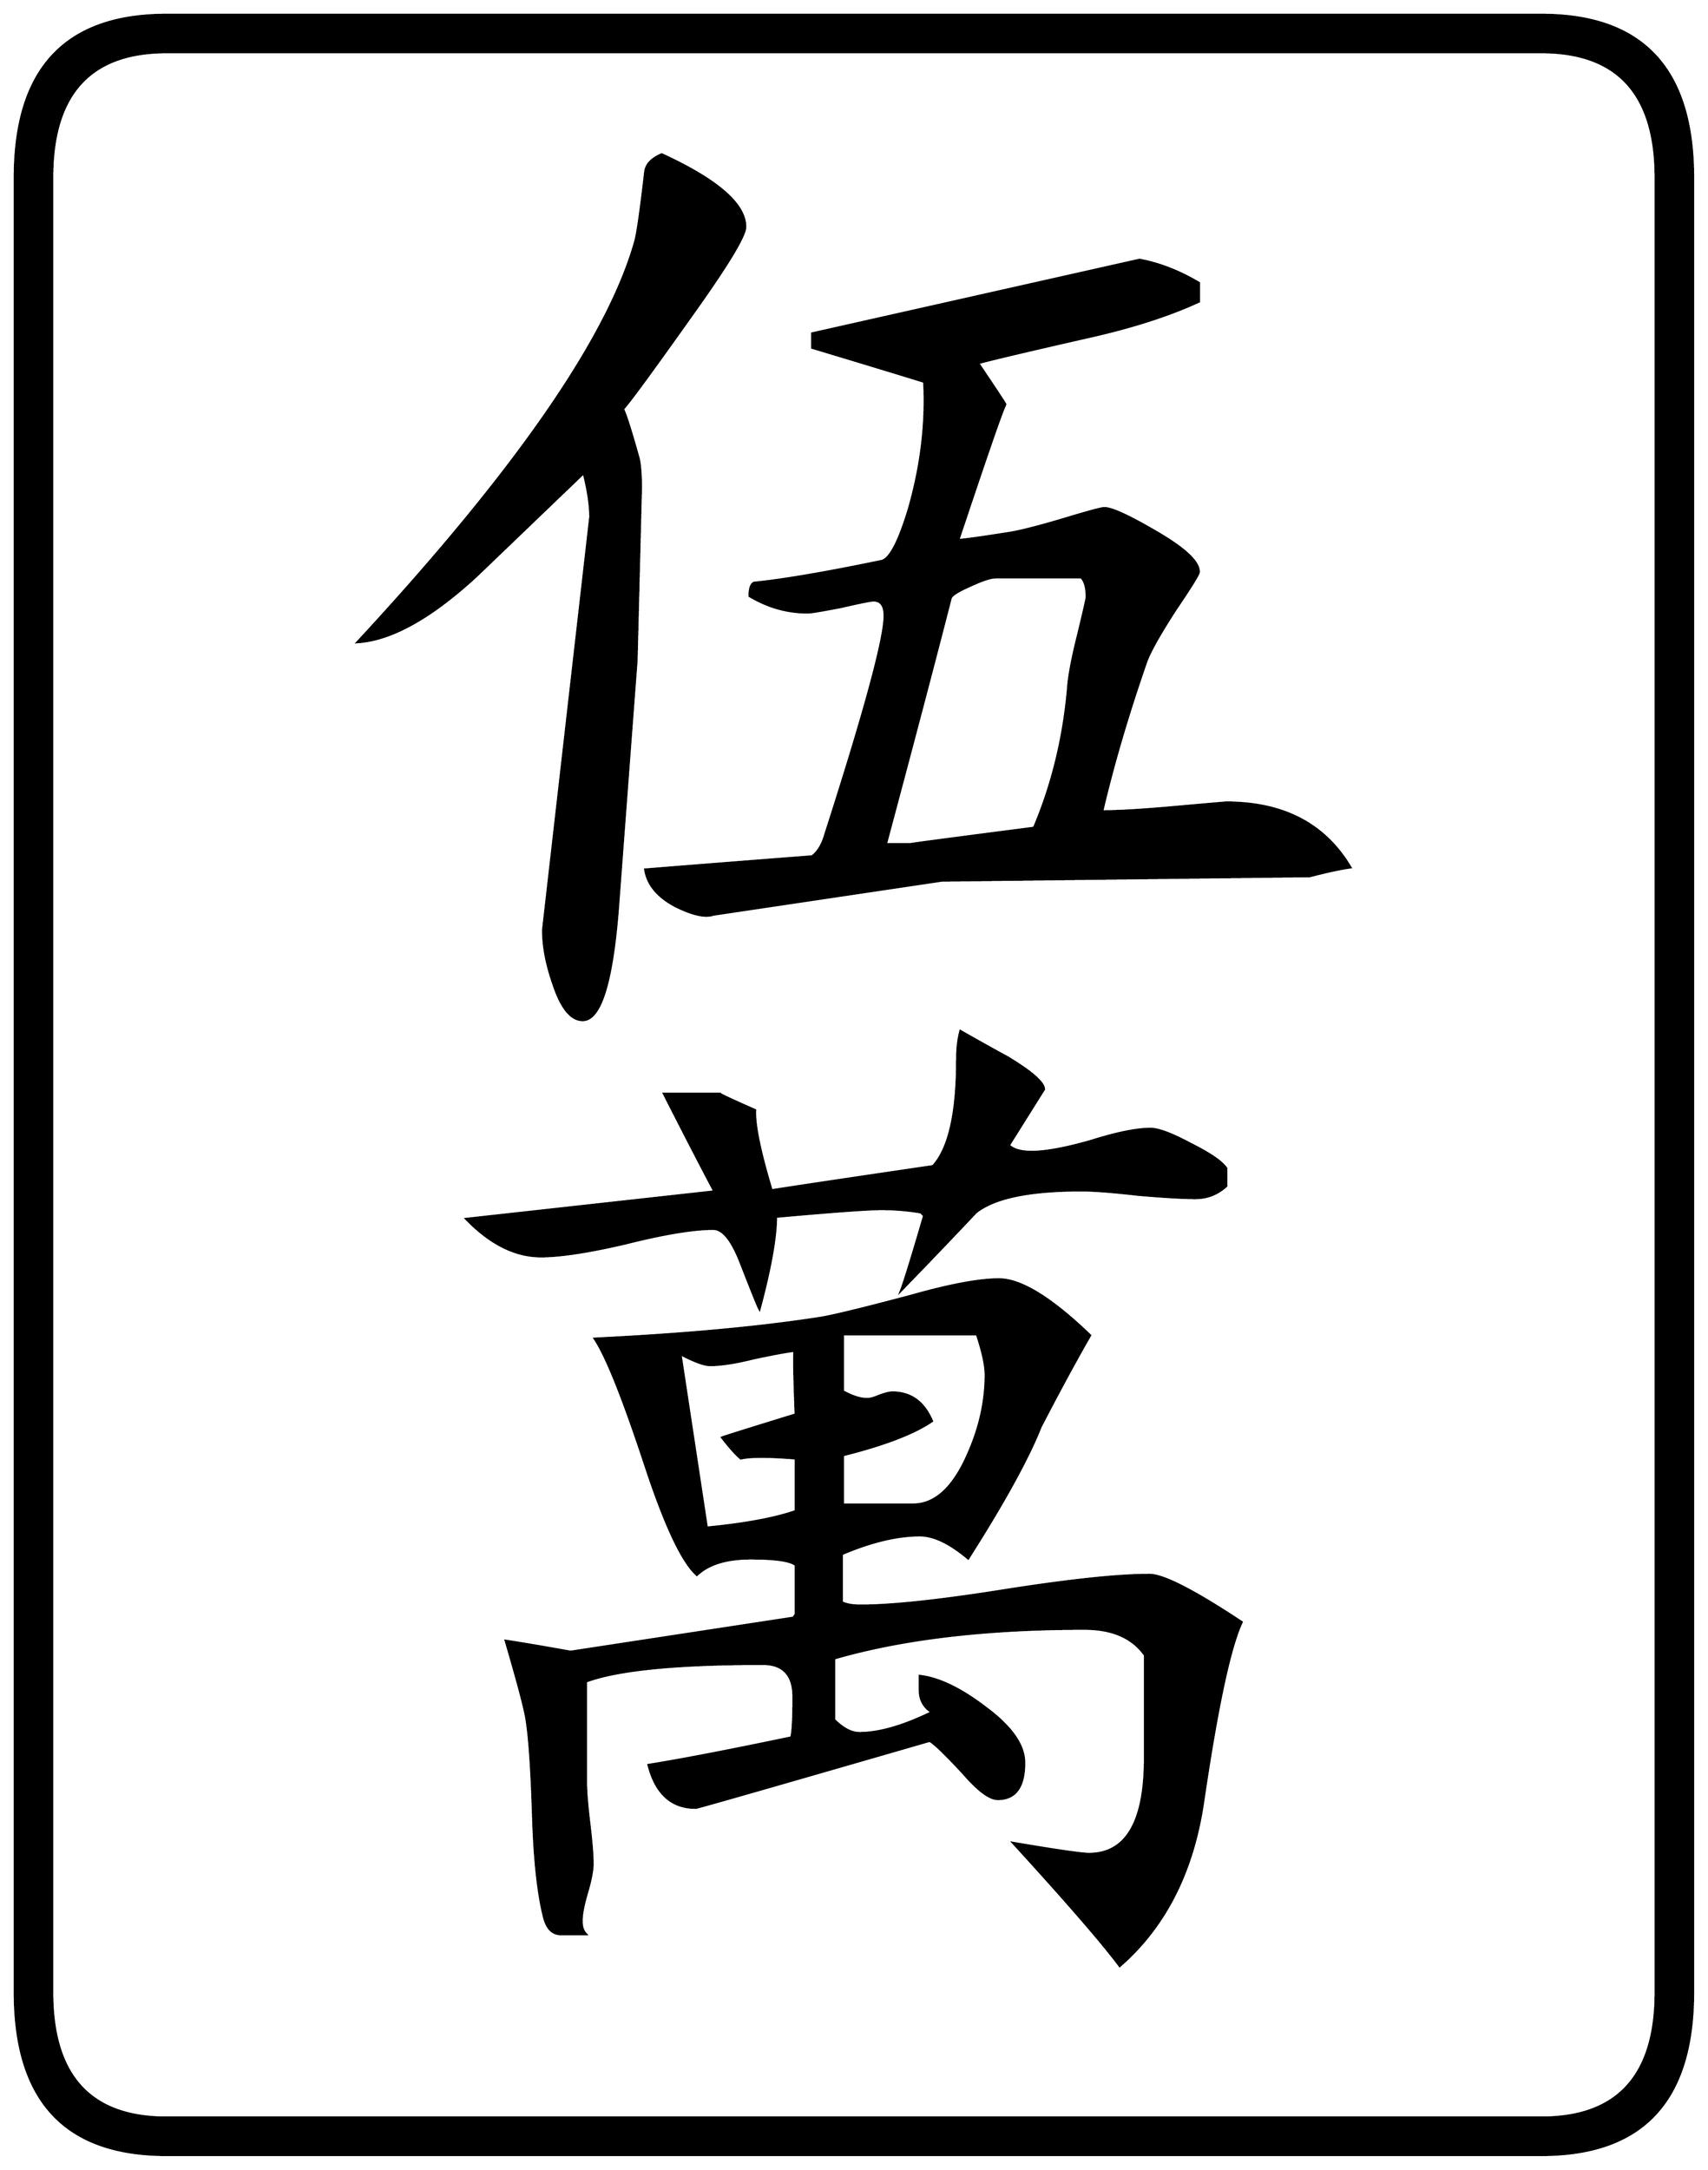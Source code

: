 


\begin{tikzpicture}[y=0.80pt, x=0.80pt, yscale=-1.0, xscale=1.0, inner sep=0pt, outer sep=0pt]
\begin{scope}[shift={(100.0,1706.0)},nonzero rule]
  \path[draw=.,fill=.,line width=1.600pt] (1578.0,244.0) .. controls
    (1578.0,342.667) and (1532.0,392.0) .. (1440.0,392.0) --
    (188.0,392.0) .. controls (96.0,392.0) and (50.0,342.667) ..
    (50.0,244.0) -- (50.0,-1408.0) .. controls (50.0,-1506.667)
    and (96.0,-1556.0) .. (188.0,-1556.0) -- (1440.0,-1556.0) ..
    controls (1532.0,-1556.0) and (1578.0,-1506.667) ..
    (1578.0,-1408.0) -- (1578.0,244.0) -- cycle(1544.0,244.0) --
    (1544.0,-1408.0) .. controls (1544.0,-1484.0) and
    (1509.333,-1522.0) .. (1440.0,-1522.0) -- (188.0,-1522.0) ..
    controls (118.667,-1522.0) and (84.0,-1484.0) ..
    (84.0,-1408.0) -- (84.0,244.0) .. controls (84.0,320.0) and
    (118.667,358.0) .. (188.0,358.0) -- (1440.0,358.0) .. controls
    (1509.333,358.0) and (1544.0,320.0) .. (1544.0,244.0) --
    cycle(1266.0,-780.0) .. controls (1256.667,-778.667) and
    (1244.333,-776.0) .. (1229.0,-772.0) -- (894.0,-768.0) --
    (686.0,-737.0) .. controls (678.667,-734.333) and (667.0,-737.0)
    .. (651.0,-745.0) .. controls (635.0,-753.667) and
    (626.0,-764.667) .. (624.0,-778.0) .. controls (656.667,-780.667)
    and (707.333,-784.667) .. (776.0,-790.0) .. controls
    (781.333,-794.0) and (785.333,-800.667) .. (788.0,-810.0) ..
    controls (824.0,-922.0) and (842.0,-988.333) ..
    (842.0,-1009.0) .. controls (842.0,-1018.333) and
    (838.667,-1023.0) .. (832.0,-1023.0) .. controls
    (829.333,-1023.0) and (819.333,-1021.0) .. (802.0,-1017.0) ..
    controls (784.667,-1013.667) and (774.667,-1012.0) ..
    (772.0,-1012.0) .. controls (753.333,-1012.0) and
    (735.667,-1017.0) .. (719.0,-1027.0) .. controls
    (719.0,-1033.667) and (720.333,-1037.667) .. (723.0,-1039.0) ..
    controls (749.667,-1041.667) and (788.667,-1048.333) ..
    (840.0,-1059.0) .. controls (847.333,-1061.667) and
    (855.333,-1077.333) .. (864.0,-1106.0) .. controls
    (875.333,-1145.333) and (880.0,-1184.0) .. (878.0,-1222.0) ..
    controls (865.333,-1226.0) and (831.333,-1236.333) ..
    (776.0,-1253.0) -- (776.0,-1266.0) -- (1074.0,-1333.0) ..
    controls (1092.0,-1329.667) and (1110.0,-1322.667) ..
    (1128.0,-1312.0) -- (1128.0,-1295.0) .. controls
    (1102.0,-1283.0) and (1070.333,-1272.667) .. (1033.0,-1264.0) ..
    controls (974.333,-1250.667) and (939.0,-1242.333) ..
    (927.0,-1239.0) .. controls (943.667,-1214.333) and
    (952.0,-1201.667) .. (952.0,-1201.0) .. controls
    (952.0,-1205.0) and (937.667,-1164.0) .. (909.0,-1078.0) ..
    controls (913.0,-1078.0) and (927.667,-1080.0) ..
    (953.0,-1084.0) .. controls (963.0,-1085.333) and
    (980.333,-1089.667) .. (1005.0,-1097.0) .. controls
    (1027.0,-1103.667) and (1039.333,-1107.0) .. (1042.0,-1107.0) ..
    controls (1048.667,-1107.0) and (1064.0,-1100.0) ..
    (1088.0,-1086.0) .. controls (1114.667,-1070.667) and
    (1128.0,-1058.333) .. (1128.0,-1049.0) .. controls
    (1128.0,-1047.0) and (1121.0,-1035.667) .. (1107.0,-1015.0) ..
    controls (1092.333,-992.333) and (1083.333,-976.333) ..
    (1080.0,-967.0) .. controls (1063.333,-919.0) and
    (1050.0,-873.667) .. (1040.0,-831.0) .. controls
    (1055.333,-831.0) and (1077.667,-832.333) .. (1107.0,-835.0) ..
    controls (1137.0,-837.667) and (1152.333,-839.0) ..
    (1153.0,-839.0) .. controls (1205.0,-839.0) and
    (1242.667,-819.333) .. (1266.0,-780.0) -- cycle(715.0,-1363.0)
    .. controls (715.0,-1355.0) and (699.333,-1329.0) ..
    (668.0,-1285.0) .. controls (624.0,-1223.0) and
    (602.0,-1193.333) .. (602.0,-1196.0) .. controls
    (602.0,-1204.667) and (607.333,-1190.0) .. (618.0,-1152.0) ..
    controls (619.333,-1146.0) and (620.0,-1137.0) ..
    (620.0,-1125.0) -- (616.0,-968.0) .. controls (612.0,-915.333)
    and (606.333,-840.0) .. (599.0,-742.0) .. controls
    (593.667,-674.667) and (583.0,-641.0) .. (567.0,-641.0) ..
    controls (556.333,-641.0) and (547.333,-652.333) .. (540.0,-675.0)
    .. controls (534.0,-692.333) and (531.0,-708.333) ..
    (531.0,-723.0) -- (574.0,-1099.0) .. controls
    (574.0,-1109.667) and (572.0,-1123.0) .. (568.0,-1139.0) ..
    controls (535.333,-1107.667) and (502.667,-1076.333) ..
    (470.0,-1045.0) .. controls (428.667,-1007.0) and
    (392.667,-987.0) .. (362.0,-985.0) .. controls (506.0,-1140.333)
    and (590.333,-1262.0) .. (615.0,-1350.0) .. controls
    (617.0,-1357.333) and (620.0,-1378.333) .. (624.0,-1413.0) ..
    controls (624.667,-1419.667) and (629.667,-1425.0) ..
    (639.0,-1429.0) .. controls (689.667,-1405.667) and
    (715.0,-1383.667) .. (715.0,-1363.0) -- cycle(1153.0,-490.0)
    .. controls (1145.0,-482.667) and (1135.667,-479.0) ..
    (1125.0,-479.0) .. controls (1113.667,-479.0) and
    (1096.333,-480.0) .. (1073.0,-482.0) .. controls
    (1049.667,-484.667) and (1032.333,-486.0) .. (1021.0,-486.0) ..
    controls (973.667,-486.0) and (941.667,-479.333) .. (925.0,-466.0)
    .. controls (902.333,-442.0) and (879.667,-418.333) ..
    (857.0,-395.0) .. controls (859.667,-401.667) and (866.667,-424.333)
    .. (878.0,-463.0) -- (875.0,-466.0) .. controls
    (863.0,-468.0) and (851.0,-469.0) .. (839.0,-469.0) ..
    controls (827.0,-469.0) and (795.0,-466.667) .. (743.0,-462.0)
    .. controls (743.0,-443.333) and (738.0,-415.333) ..
    (728.0,-378.0) .. controls (727.333,-378.667) and (721.667,-392.667)
    .. (711.0,-420.0) .. controls (703.0,-440.667) and
    (694.667,-451.0) .. (686.0,-451.0) .. controls (668.0,-451.0)
    and (641.667,-446.667) .. (607.0,-438.0) .. controls
    (573.0,-430.0) and (547.0,-426.0) .. (529.0,-426.0) ..
    controls (505.667,-426.0) and (483.0,-437.333) .. (461.0,-460.0)
    -- (687.0,-485.0) .. controls (676.333,-505.0) and
    (661.0,-534.667) .. (641.0,-574.0) -- (692.0,-574.0) ..
    controls (690.667,-574.0) and (701.333,-569.0) .. (724.0,-559.0)
    .. controls (723.333,-545.667) and (728.333,-521.333) ..
    (739.0,-486.0) .. controls (751.0,-488.0) and (800.0,-495.333)
    .. (886.0,-508.0) .. controls (900.667,-524.0) and
    (908.0,-556.333) .. (908.0,-605.0) .. controls (908.0,-615.0)
    and (909.0,-623.667) .. (911.0,-631.0) .. controls
    (925.0,-623.0) and (939.333,-615.0) .. (954.0,-607.0) ..
    controls (976.0,-593.667) and (987.0,-584.0) .. (987.0,-578.0)
    .. controls (987.0,-578.0) and (976.333,-561.0) ..
    (955.0,-527.0) .. controls (959.0,-523.0) and (966.0,-521.0)
    .. (976.0,-521.0) .. controls (988.667,-521.0) and
    (1006.667,-524.333) .. (1030.0,-531.0) .. controls
    (1053.333,-538.333) and (1071.333,-542.0) .. (1084.0,-542.0) ..
    controls (1091.333,-542.0) and (1103.667,-537.333) ..
    (1121.0,-528.0) .. controls (1138.333,-519.333) and
    (1149.0,-512.0) .. (1153.0,-506.0) -- (1153.0,-490.0) --
    cycle(1167.0,-93.0) .. controls (1156.333,-70.333) and
    (1144.667,-16.0) .. (1132.0,70.0) .. controls (1122.667,134.0)
    and (1097.333,184.0) .. (1056.0,220.0) .. controls
    (1040.667,199.333) and (1008.333,162.0) .. (959.0,108.0) ..
    controls (998.333,114.667) and (1021.333,118.0) .. (1028.0,118.0)
    .. controls (1062.0,118.0) and (1079.0,89.0) ..
    (1079.0,31.0) -- (1079.0,-63.0) .. controls (1067.667,-79.0)
    and (1049.333,-87.0) .. (1024.0,-87.0) .. controls
    (934.0,-87.0) and (858.0,-78.0) .. (796.0,-60.0) --
    (796.0,-4.0) .. controls (804.0,4.0) and (811.667,8.0) ..
    (819.0,8.0) .. controls (837.0,8.0) and (859.0,1.667) ..
    (885.0,-11.0) .. controls (877.667,-15.667) and (874.0,-22.333) ..
    (874.0,-31.0) -- (874.0,-44.0) .. controls (891.333,-42.0) and
    (911.333,-32.333) .. (934.0,-15.0) .. controls (957.333,2.333) and
    (969.0,19.0) .. (969.0,35.0) .. controls (969.0,57.0) and
    (961.0,68.0) .. (945.0,68.0) .. controls (937.667,68.0) and
    (927.333,60.333) .. (914.0,45.0) .. controls (898.0,27.667) and
    (887.667,17.667) .. (883.0,15.0) .. controls (742.333,55.667) and
    (671.333,76.0) .. (670.0,76.0) .. controls (648.0,76.0) and
    (633.667,63.0) .. (627.0,37.0) .. controls (656.333,32.333) and
    (699.667,24.0) .. (757.0,12.0) .. controls (758.333,7.333) and
    (759.0,-5.0) .. (759.0,-25.0) .. controls (759.0,-45.0) and
    (749.667,-55.0) .. (731.0,-55.0) .. controls (652.333,-55.0) and
    (598.667,-49.667) .. (570.0,-39.0) -- (570.0,53.0) .. controls
    (570.0,61.0) and (571.0,73.333) .. (573.0,90.0) .. controls
    (575.0,106.667) and (576.0,119.0) .. (576.0,127.0) .. controls
    (576.0,133.0) and (574.333,141.667) .. (571.0,153.0) .. controls
    (567.667,164.333) and (566.0,173.0) .. (566.0,179.0) .. controls
    (566.0,184.333) and (567.333,188.333) .. (570.0,191.0) --
    (547.0,191.0) .. controls (539.667,191.0) and (534.667,186.0) ..
    (532.0,176.0) .. controls (526.667,155.333) and (523.333,125.667) ..
    (522.0,87.0) .. controls (520.667,43.0) and (518.667,12.667) ..
    (516.0,-4.0) .. controls (514.667,-13.333) and (508.333,-37.333) ..
    (497.0,-76.0) .. controls (510.333,-74.0) and (530.0,-70.667) ..
    (556.0,-66.0) -- (759.0,-97.0) -- (761.0,-100.0) --
    (761.0,-145.0) .. controls (756.333,-149.0) and (742.667,-151.0)
    .. (720.0,-151.0) .. controls (698.0,-151.0) and
    (681.667,-146.0) .. (671.0,-136.0) .. controls (657.667,-148.0)
    and (642.0,-181.333) .. (624.0,-236.0) .. controls
    (604.0,-296.667) and (588.667,-335.0) .. (578.0,-351.0) ..
    controls (660.0,-355.0) and (728.667,-361.333) .. (784.0,-370.0)
    .. controls (796.0,-372.0) and (823.333,-378.667) ..
    (866.0,-390.0) .. controls (901.333,-400.0) and (928.0,-405.0)
    .. (946.0,-405.0) .. controls (966.0,-405.0) and
    (993.667,-388.0) .. (1029.0,-354.0) .. controls
    (1016.333,-332.0) and (1001.333,-304.333) .. (984.0,-271.0) ..
    controls (972.667,-242.333) and (950.667,-202.333) .. (918.0,-151.0)
    .. controls (901.333,-165.0) and (886.667,-172.0) ..
    (874.0,-172.0) .. controls (853.333,-172.0) and (829.667,-166.333)
    .. (803.0,-155.0) -- (803.0,-111.0) .. controls
    (807.0,-109.0) and (812.667,-108.0) .. (820.0,-108.0) ..
    controls (848.667,-108.0) and (892.333,-112.667) .. (951.0,-122.0)
    .. controls (1010.333,-131.333) and (1054.333,-136.0) ..
    (1083.0,-136.0) .. controls (1095.667,-136.0) and
    (1123.667,-121.667) .. (1167.0,-93.0) -- cycle(1026.0,-1026.0)
    .. controls (1026.0,-1034.667) and (1024.333,-1040.667) ..
    (1021.0,-1044.0) -- (943.0,-1044.0) .. controls
    (938.333,-1044.0) and (930.333,-1041.333) .. (919.0,-1036.0) ..
    controls (908.333,-1031.333) and (902.667,-1027.667) ..
    (902.0,-1025.0) .. controls (888.0,-970.333) and
    (868.333,-895.667) .. (843.0,-801.0) -- (865.0,-801.0) ..
    controls (863.0,-801.0) and (900.667,-806.0) .. (978.0,-816.0)
    .. controls (994.667,-855.333) and (1005.0,-897.667) ..
    (1009.0,-943.0) .. controls (1009.667,-953.667) and
    (1012.667,-969.667) .. (1018.0,-991.0) .. controls
    (1023.333,-1013.0) and (1026.0,-1024.667) .. (1026.0,-1026.0) --
    cycle(934.0,-318.0) .. controls (934.0,-326.667) and
    (931.333,-339.0) .. (926.0,-355.0) -- (804.0,-355.0) --
    (804.0,-303.0) .. controls (812.667,-298.333) and (820.0,-296.0)
    .. (826.0,-296.0) .. controls (828.667,-296.0) and
    (832.333,-297.0) .. (837.0,-299.0) .. controls (842.333,-301.0)
    and (846.333,-302.0) .. (849.0,-302.0) .. controls
    (865.667,-302.0) and (877.667,-293.333) .. (885.0,-276.0) ..
    controls (868.333,-264.667) and (841.333,-254.333) .. (804.0,-245.0)
    -- (804.0,-200.0) -- (868.0,-200.0) .. controls
    (888.0,-200.0) and (904.667,-215.333) .. (918.0,-246.0) ..
    controls (928.667,-270.0) and (934.0,-294.0) .. (934.0,-318.0)
    -- cycle(761.0,-194.0) -- (761.0,-242.0) .. controls
    (736.333,-244.0) and (719.667,-244.0) .. (711.0,-242.0) ..
    controls (706.333,-246.0) and (700.667,-252.333) .. (694.0,-261.0)
    .. controls (695.333,-261.667) and (717.667,-268.667) ..
    (761.0,-282.0) .. controls (759.667,-316.667) and (759.333,-336.0)
    .. (760.0,-340.0) .. controls (753.333,-339.333) and
    (740.667,-337.0) .. (722.0,-333.0) .. controls (706.0,-329.0)
    and (693.0,-327.0) .. (683.0,-327.0) .. controls
    (677.667,-327.0) and (668.667,-330.333) .. (656.0,-337.0) --
    (680.0,-179.0) .. controls (714.667,-182.333) and (741.667,-187.333)
    .. (761.0,-194.0) -- cycle;
\end{scope}

\end{tikzpicture}

